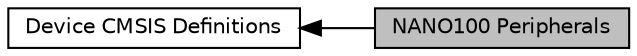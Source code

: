 digraph "NANO100 Peripherals"
{
  edge [fontname="Helvetica",fontsize="10",labelfontname="Helvetica",labelfontsize="10"];
  node [fontname="Helvetica",fontsize="10",shape=box];
  rankdir=LR;
  Node2 [label="Device CMSIS Definitions",height=0.2,width=0.4,color="black", fillcolor="white", style="filled",URL="$de/d67/group___n_a_n_o100___c_m_s_i_s.html",tooltip=" "];
  Node1 [label="NANO100 Peripherals",height=0.2,width=0.4,color="black", fillcolor="grey75", style="filled", fontcolor="black",tooltip=" "];
  Node2->Node1 [shape=plaintext, dir="back", style="solid"];
}
